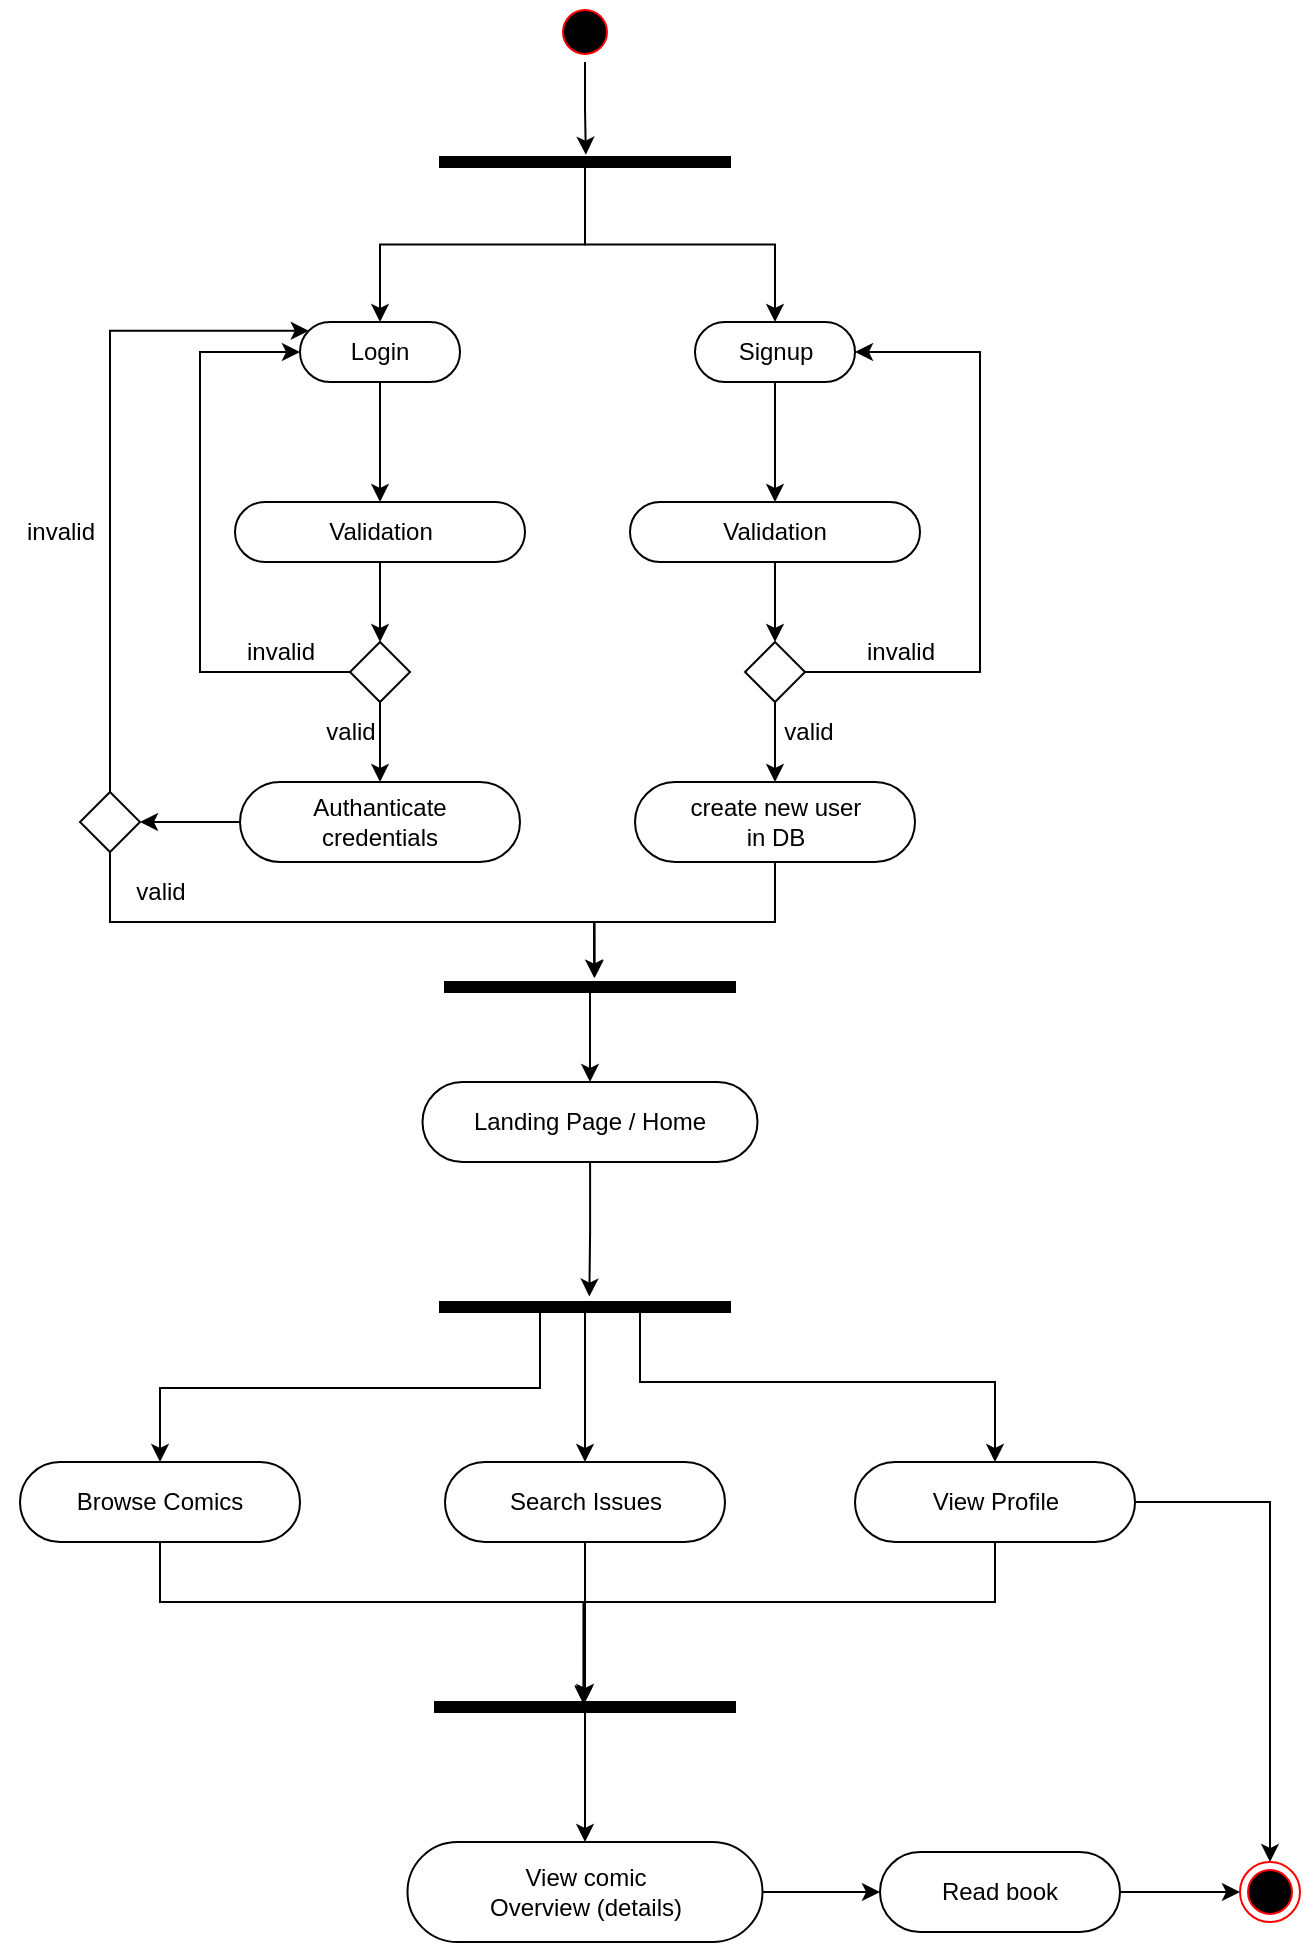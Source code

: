 <mxfile version="21.2.1" type="device">
  <diagram name="Page-1" id="HG3xklR0WX15mcMttV4-">
    <mxGraphModel dx="1986" dy="1146" grid="1" gridSize="10" guides="1" tooltips="1" connect="1" arrows="1" fold="1" page="1" pageScale="1" pageWidth="850" pageHeight="1100" math="0" shadow="0">
      <root>
        <mxCell id="0" />
        <mxCell id="1" parent="0" />
        <mxCell id="OOvqdJ-VLrMjojBCIsOj-29" style="edgeStyle=orthogonalEdgeStyle;rounded=0;orthogonalLoop=1;jettySize=auto;html=1;entryX=-0.23;entryY=0.497;entryDx=0;entryDy=0;entryPerimeter=0;" edge="1" parent="1" source="OOvqdJ-VLrMjojBCIsOj-1" target="OOvqdJ-VLrMjojBCIsOj-14">
          <mxGeometry relative="1" as="geometry">
            <mxPoint x="390" y="100" as="targetPoint" />
          </mxGeometry>
        </mxCell>
        <mxCell id="OOvqdJ-VLrMjojBCIsOj-1" value="" style="ellipse;html=1;shape=startState;fillColor=#000000;strokeColor=#ff0000;" vertex="1" parent="1">
          <mxGeometry x="387.5" y="30" width="30" height="30" as="geometry" />
        </mxCell>
        <mxCell id="OOvqdJ-VLrMjojBCIsOj-32" style="edgeStyle=orthogonalEdgeStyle;rounded=0;orthogonalLoop=1;jettySize=auto;html=1;entryX=0.5;entryY=0.5;entryDx=0;entryDy=-15;entryPerimeter=0;" edge="1" parent="1" source="OOvqdJ-VLrMjojBCIsOj-3" target="OOvqdJ-VLrMjojBCIsOj-5">
          <mxGeometry relative="1" as="geometry" />
        </mxCell>
        <mxCell id="OOvqdJ-VLrMjojBCIsOj-3" value="Login" style="html=1;dashed=0;whiteSpace=wrap;shape=mxgraph.dfd.start" vertex="1" parent="1">
          <mxGeometry x="260" y="190" width="80" height="30" as="geometry" />
        </mxCell>
        <mxCell id="OOvqdJ-VLrMjojBCIsOj-33" style="edgeStyle=orthogonalEdgeStyle;rounded=0;orthogonalLoop=1;jettySize=auto;html=1;entryX=0.5;entryY=0.5;entryDx=0;entryDy=-15;entryPerimeter=0;" edge="1" parent="1" source="OOvqdJ-VLrMjojBCIsOj-4" target="OOvqdJ-VLrMjojBCIsOj-9">
          <mxGeometry relative="1" as="geometry" />
        </mxCell>
        <mxCell id="OOvqdJ-VLrMjojBCIsOj-4" value="Signup" style="html=1;dashed=0;whiteSpace=wrap;shape=mxgraph.dfd.start" vertex="1" parent="1">
          <mxGeometry x="457.5" y="190" width="80" height="30" as="geometry" />
        </mxCell>
        <mxCell id="OOvqdJ-VLrMjojBCIsOj-34" style="edgeStyle=orthogonalEdgeStyle;rounded=0;orthogonalLoop=1;jettySize=auto;html=1;entryX=0.5;entryY=0;entryDx=0;entryDy=0;" edge="1" parent="1" source="OOvqdJ-VLrMjojBCIsOj-5" target="OOvqdJ-VLrMjojBCIsOj-6">
          <mxGeometry relative="1" as="geometry" />
        </mxCell>
        <mxCell id="OOvqdJ-VLrMjojBCIsOj-5" value="Validation" style="html=1;dashed=0;whiteSpace=wrap;shape=mxgraph.dfd.start" vertex="1" parent="1">
          <mxGeometry x="227.5" y="280" width="145" height="30" as="geometry" />
        </mxCell>
        <mxCell id="OOvqdJ-VLrMjojBCIsOj-40" style="edgeStyle=orthogonalEdgeStyle;rounded=0;orthogonalLoop=1;jettySize=auto;html=1;entryX=0.5;entryY=0.5;entryDx=0;entryDy=-20;entryPerimeter=0;" edge="1" parent="1" source="OOvqdJ-VLrMjojBCIsOj-6" target="OOvqdJ-VLrMjojBCIsOj-8">
          <mxGeometry relative="1" as="geometry" />
        </mxCell>
        <mxCell id="OOvqdJ-VLrMjojBCIsOj-41" style="edgeStyle=orthogonalEdgeStyle;rounded=0;orthogonalLoop=1;jettySize=auto;html=1;entryX=0;entryY=0.5;entryDx=0;entryDy=0;entryPerimeter=0;" edge="1" parent="1" source="OOvqdJ-VLrMjojBCIsOj-6" target="OOvqdJ-VLrMjojBCIsOj-3">
          <mxGeometry relative="1" as="geometry">
            <Array as="points">
              <mxPoint x="210" y="365" />
              <mxPoint x="210" y="205" />
            </Array>
          </mxGeometry>
        </mxCell>
        <mxCell id="OOvqdJ-VLrMjojBCIsOj-6" value="" style="rhombus;" vertex="1" parent="1">
          <mxGeometry x="285" y="350" width="30" height="30" as="geometry" />
        </mxCell>
        <mxCell id="OOvqdJ-VLrMjojBCIsOj-47" style="edgeStyle=orthogonalEdgeStyle;rounded=0;orthogonalLoop=1;jettySize=auto;html=1;entryX=-0.44;entryY=0.486;entryDx=0;entryDy=0;entryPerimeter=0;" edge="1" parent="1" source="OOvqdJ-VLrMjojBCIsOj-7" target="OOvqdJ-VLrMjojBCIsOj-16">
          <mxGeometry relative="1" as="geometry" />
        </mxCell>
        <mxCell id="OOvqdJ-VLrMjojBCIsOj-7" value="create new user&lt;br&gt;in DB" style="html=1;dashed=0;whiteSpace=wrap;shape=mxgraph.dfd.start" vertex="1" parent="1">
          <mxGeometry x="427.5" y="420" width="140" height="40" as="geometry" />
        </mxCell>
        <mxCell id="OOvqdJ-VLrMjojBCIsOj-44" style="edgeStyle=orthogonalEdgeStyle;rounded=0;orthogonalLoop=1;jettySize=auto;html=1;entryX=1;entryY=0.5;entryDx=0;entryDy=0;" edge="1" parent="1" source="OOvqdJ-VLrMjojBCIsOj-8" target="OOvqdJ-VLrMjojBCIsOj-12">
          <mxGeometry relative="1" as="geometry" />
        </mxCell>
        <mxCell id="OOvqdJ-VLrMjojBCIsOj-8" value="Authanticate &lt;br&gt;credentials" style="html=1;dashed=0;whiteSpace=wrap;shape=mxgraph.dfd.start" vertex="1" parent="1">
          <mxGeometry x="230" y="420" width="140" height="40" as="geometry" />
        </mxCell>
        <mxCell id="OOvqdJ-VLrMjojBCIsOj-35" style="edgeStyle=orthogonalEdgeStyle;rounded=0;orthogonalLoop=1;jettySize=auto;html=1;entryX=0.5;entryY=0;entryDx=0;entryDy=0;" edge="1" parent="1" source="OOvqdJ-VLrMjojBCIsOj-9" target="OOvqdJ-VLrMjojBCIsOj-11">
          <mxGeometry relative="1" as="geometry" />
        </mxCell>
        <mxCell id="OOvqdJ-VLrMjojBCIsOj-9" value="Validation" style="html=1;dashed=0;whiteSpace=wrap;shape=mxgraph.dfd.start" vertex="1" parent="1">
          <mxGeometry x="425" y="280" width="145" height="30" as="geometry" />
        </mxCell>
        <mxCell id="OOvqdJ-VLrMjojBCIsOj-36" style="edgeStyle=orthogonalEdgeStyle;rounded=0;orthogonalLoop=1;jettySize=auto;html=1;entryX=1;entryY=0.5;entryDx=0;entryDy=0;entryPerimeter=0;" edge="1" parent="1" source="OOvqdJ-VLrMjojBCIsOj-11" target="OOvqdJ-VLrMjojBCIsOj-4">
          <mxGeometry relative="1" as="geometry">
            <Array as="points">
              <mxPoint x="600" y="365" />
              <mxPoint x="600" y="205" />
            </Array>
          </mxGeometry>
        </mxCell>
        <mxCell id="OOvqdJ-VLrMjojBCIsOj-38" style="edgeStyle=orthogonalEdgeStyle;rounded=0;orthogonalLoop=1;jettySize=auto;html=1;entryX=0.5;entryY=0.5;entryDx=0;entryDy=-20;entryPerimeter=0;" edge="1" parent="1" source="OOvqdJ-VLrMjojBCIsOj-11" target="OOvqdJ-VLrMjojBCIsOj-7">
          <mxGeometry relative="1" as="geometry" />
        </mxCell>
        <mxCell id="OOvqdJ-VLrMjojBCIsOj-11" value="" style="rhombus;" vertex="1" parent="1">
          <mxGeometry x="482.5" y="350" width="30" height="30" as="geometry" />
        </mxCell>
        <mxCell id="OOvqdJ-VLrMjojBCIsOj-49" style="edgeStyle=orthogonalEdgeStyle;rounded=0;orthogonalLoop=1;jettySize=auto;html=1;entryX=0;entryY=0;entryDx=4.395;entryDy=4.395;entryPerimeter=0;" edge="1" parent="1" source="OOvqdJ-VLrMjojBCIsOj-12" target="OOvqdJ-VLrMjojBCIsOj-3">
          <mxGeometry relative="1" as="geometry">
            <Array as="points">
              <mxPoint x="165" y="194" />
            </Array>
          </mxGeometry>
        </mxCell>
        <mxCell id="OOvqdJ-VLrMjojBCIsOj-52" style="edgeStyle=orthogonalEdgeStyle;rounded=0;orthogonalLoop=1;jettySize=auto;html=1;entryX=-0.39;entryY=0.484;entryDx=0;entryDy=0;entryPerimeter=0;" edge="1" parent="1" source="OOvqdJ-VLrMjojBCIsOj-12" target="OOvqdJ-VLrMjojBCIsOj-16">
          <mxGeometry relative="1" as="geometry">
            <Array as="points">
              <mxPoint x="165" y="490" />
              <mxPoint x="407" y="490" />
            </Array>
          </mxGeometry>
        </mxCell>
        <mxCell id="OOvqdJ-VLrMjojBCIsOj-12" value="" style="rhombus;" vertex="1" parent="1">
          <mxGeometry x="150" y="425" width="30" height="30" as="geometry" />
        </mxCell>
        <mxCell id="OOvqdJ-VLrMjojBCIsOj-30" style="edgeStyle=orthogonalEdgeStyle;rounded=0;orthogonalLoop=1;jettySize=auto;html=1;entryX=0.5;entryY=0.5;entryDx=0;entryDy=-15;entryPerimeter=0;" edge="1" parent="1" source="OOvqdJ-VLrMjojBCIsOj-14" target="OOvqdJ-VLrMjojBCIsOj-3">
          <mxGeometry relative="1" as="geometry" />
        </mxCell>
        <mxCell id="OOvqdJ-VLrMjojBCIsOj-31" style="edgeStyle=orthogonalEdgeStyle;rounded=0;orthogonalLoop=1;jettySize=auto;html=1;entryX=0.5;entryY=0.5;entryDx=0;entryDy=-15;entryPerimeter=0;" edge="1" parent="1" source="OOvqdJ-VLrMjojBCIsOj-14" target="OOvqdJ-VLrMjojBCIsOj-4">
          <mxGeometry relative="1" as="geometry" />
        </mxCell>
        <mxCell id="OOvqdJ-VLrMjojBCIsOj-14" value="" style="html=1;points=[];perimeter=orthogonalPerimeter;fillColor=strokeColor;rotation=90;" vertex="1" parent="1">
          <mxGeometry x="400" y="37.5" width="5" height="145" as="geometry" />
        </mxCell>
        <mxCell id="OOvqdJ-VLrMjojBCIsOj-55" style="edgeStyle=orthogonalEdgeStyle;rounded=0;orthogonalLoop=1;jettySize=auto;html=1;entryX=0.5;entryY=0.5;entryDx=0;entryDy=-20;entryPerimeter=0;" edge="1" parent="1" source="OOvqdJ-VLrMjojBCIsOj-16" target="OOvqdJ-VLrMjojBCIsOj-17">
          <mxGeometry relative="1" as="geometry" />
        </mxCell>
        <mxCell id="OOvqdJ-VLrMjojBCIsOj-16" value="" style="html=1;points=[];perimeter=orthogonalPerimeter;fillColor=strokeColor;rotation=90;" vertex="1" parent="1">
          <mxGeometry x="402.5" y="450" width="5" height="145" as="geometry" />
        </mxCell>
        <mxCell id="OOvqdJ-VLrMjojBCIsOj-56" style="edgeStyle=orthogonalEdgeStyle;rounded=0;orthogonalLoop=1;jettySize=auto;html=1;entryX=-0.545;entryY=0.485;entryDx=0;entryDy=0;entryPerimeter=0;" edge="1" parent="1" source="OOvqdJ-VLrMjojBCIsOj-17" target="OOvqdJ-VLrMjojBCIsOj-22">
          <mxGeometry relative="1" as="geometry" />
        </mxCell>
        <mxCell id="OOvqdJ-VLrMjojBCIsOj-17" value="Landing Page / Home" style="html=1;dashed=0;whiteSpace=wrap;shape=mxgraph.dfd.start" vertex="1" parent="1">
          <mxGeometry x="321.25" y="570" width="167.5" height="40" as="geometry" />
        </mxCell>
        <mxCell id="OOvqdJ-VLrMjojBCIsOj-60" style="edgeStyle=orthogonalEdgeStyle;rounded=0;orthogonalLoop=1;jettySize=auto;html=1;entryX=0.283;entryY=0.504;entryDx=0;entryDy=0;entryPerimeter=0;" edge="1" parent="1" source="OOvqdJ-VLrMjojBCIsOj-19" target="OOvqdJ-VLrMjojBCIsOj-23">
          <mxGeometry relative="1" as="geometry">
            <Array as="points">
              <mxPoint x="190" y="830" />
              <mxPoint x="402" y="830" />
            </Array>
          </mxGeometry>
        </mxCell>
        <mxCell id="OOvqdJ-VLrMjojBCIsOj-19" value="Browse Comics" style="html=1;dashed=0;whiteSpace=wrap;shape=mxgraph.dfd.start" vertex="1" parent="1">
          <mxGeometry x="120" y="760" width="140" height="40" as="geometry" />
        </mxCell>
        <mxCell id="OOvqdJ-VLrMjojBCIsOj-61" style="edgeStyle=orthogonalEdgeStyle;rounded=0;orthogonalLoop=1;jettySize=auto;html=1;" edge="1" parent="1" source="OOvqdJ-VLrMjojBCIsOj-20">
          <mxGeometry relative="1" as="geometry">
            <mxPoint x="402.5" y="880" as="targetPoint" />
          </mxGeometry>
        </mxCell>
        <mxCell id="OOvqdJ-VLrMjojBCIsOj-20" value="Search Issues" style="html=1;dashed=0;whiteSpace=wrap;shape=mxgraph.dfd.start" vertex="1" parent="1">
          <mxGeometry x="332.5" y="760" width="140" height="40" as="geometry" />
        </mxCell>
        <mxCell id="OOvqdJ-VLrMjojBCIsOj-27" style="edgeStyle=orthogonalEdgeStyle;rounded=0;orthogonalLoop=1;jettySize=auto;html=1;entryX=0.5;entryY=0;entryDx=0;entryDy=0;" edge="1" parent="1" source="OOvqdJ-VLrMjojBCIsOj-21" target="OOvqdJ-VLrMjojBCIsOj-26">
          <mxGeometry relative="1" as="geometry" />
        </mxCell>
        <mxCell id="OOvqdJ-VLrMjojBCIsOj-62" style="edgeStyle=orthogonalEdgeStyle;rounded=0;orthogonalLoop=1;jettySize=auto;html=1;entryX=0.12;entryY=0.505;entryDx=0;entryDy=0;entryPerimeter=0;" edge="1" parent="1" source="OOvqdJ-VLrMjojBCIsOj-21" target="OOvqdJ-VLrMjojBCIsOj-23">
          <mxGeometry relative="1" as="geometry">
            <Array as="points">
              <mxPoint x="608" y="830" />
              <mxPoint x="402" y="830" />
            </Array>
          </mxGeometry>
        </mxCell>
        <mxCell id="OOvqdJ-VLrMjojBCIsOj-21" value="View Profile" style="html=1;dashed=0;whiteSpace=wrap;shape=mxgraph.dfd.start" vertex="1" parent="1">
          <mxGeometry x="537.5" y="760" width="140" height="40" as="geometry" />
        </mxCell>
        <mxCell id="OOvqdJ-VLrMjojBCIsOj-57" style="edgeStyle=orthogonalEdgeStyle;rounded=0;orthogonalLoop=1;jettySize=auto;html=1;entryX=0.5;entryY=0.5;entryDx=0;entryDy=-20;entryPerimeter=0;exitX=1;exitY=0.478;exitDx=0;exitDy=0;exitPerimeter=0;" edge="1" parent="1" source="OOvqdJ-VLrMjojBCIsOj-22" target="OOvqdJ-VLrMjojBCIsOj-19">
          <mxGeometry relative="1" as="geometry">
            <Array as="points">
              <mxPoint x="380" y="685" />
              <mxPoint x="380" y="723" />
              <mxPoint x="190" y="723" />
            </Array>
          </mxGeometry>
        </mxCell>
        <mxCell id="OOvqdJ-VLrMjojBCIsOj-58" style="edgeStyle=orthogonalEdgeStyle;rounded=0;orthogonalLoop=1;jettySize=auto;html=1;entryX=0.5;entryY=0.5;entryDx=0;entryDy=-20;entryPerimeter=0;" edge="1" parent="1" source="OOvqdJ-VLrMjojBCIsOj-22" target="OOvqdJ-VLrMjojBCIsOj-20">
          <mxGeometry relative="1" as="geometry" />
        </mxCell>
        <mxCell id="OOvqdJ-VLrMjojBCIsOj-59" style="edgeStyle=orthogonalEdgeStyle;rounded=0;orthogonalLoop=1;jettySize=auto;html=1;entryX=0.5;entryY=0.5;entryDx=0;entryDy=-20;entryPerimeter=0;" edge="1" parent="1" source="OOvqdJ-VLrMjojBCIsOj-22" target="OOvqdJ-VLrMjojBCIsOj-21">
          <mxGeometry relative="1" as="geometry">
            <mxPoint x="460" y="730" as="targetPoint" />
            <Array as="points">
              <mxPoint x="430" y="720" />
              <mxPoint x="608" y="720" />
            </Array>
          </mxGeometry>
        </mxCell>
        <mxCell id="OOvqdJ-VLrMjojBCIsOj-22" value="" style="html=1;points=[];perimeter=orthogonalPerimeter;fillColor=strokeColor;rotation=90;" vertex="1" parent="1">
          <mxGeometry x="400" y="610" width="5" height="145" as="geometry" />
        </mxCell>
        <mxCell id="OOvqdJ-VLrMjojBCIsOj-63" style="edgeStyle=orthogonalEdgeStyle;rounded=0;orthogonalLoop=1;jettySize=auto;html=1;entryX=0.5;entryY=0.5;entryDx=0;entryDy=-25;entryPerimeter=0;" edge="1" parent="1" source="OOvqdJ-VLrMjojBCIsOj-23" target="OOvqdJ-VLrMjojBCIsOj-24">
          <mxGeometry relative="1" as="geometry" />
        </mxCell>
        <mxCell id="OOvqdJ-VLrMjojBCIsOj-23" value="" style="html=1;points=[];perimeter=orthogonalPerimeter;fillColor=strokeColor;rotation=90;" vertex="1" parent="1">
          <mxGeometry x="400" y="807.5" width="5" height="150" as="geometry" />
        </mxCell>
        <mxCell id="OOvqdJ-VLrMjojBCIsOj-64" style="edgeStyle=orthogonalEdgeStyle;rounded=0;orthogonalLoop=1;jettySize=auto;html=1;entryX=0;entryY=0.5;entryDx=0;entryDy=0;entryPerimeter=0;" edge="1" parent="1" source="OOvqdJ-VLrMjojBCIsOj-24" target="OOvqdJ-VLrMjojBCIsOj-25">
          <mxGeometry relative="1" as="geometry" />
        </mxCell>
        <mxCell id="OOvqdJ-VLrMjojBCIsOj-24" value="View comic &lt;br&gt;Overview (details)" style="html=1;dashed=0;whiteSpace=wrap;shape=mxgraph.dfd.start" vertex="1" parent="1">
          <mxGeometry x="313.75" y="950" width="177.5" height="50" as="geometry" />
        </mxCell>
        <mxCell id="OOvqdJ-VLrMjojBCIsOj-28" style="edgeStyle=orthogonalEdgeStyle;rounded=0;orthogonalLoop=1;jettySize=auto;html=1;entryX=0;entryY=0.5;entryDx=0;entryDy=0;" edge="1" parent="1" source="OOvqdJ-VLrMjojBCIsOj-25" target="OOvqdJ-VLrMjojBCIsOj-26">
          <mxGeometry relative="1" as="geometry" />
        </mxCell>
        <mxCell id="OOvqdJ-VLrMjojBCIsOj-25" value="Read book" style="html=1;dashed=0;whiteSpace=wrap;shape=mxgraph.dfd.start" vertex="1" parent="1">
          <mxGeometry x="550" y="955" width="120" height="40" as="geometry" />
        </mxCell>
        <mxCell id="OOvqdJ-VLrMjojBCIsOj-26" value="" style="ellipse;html=1;shape=endState;fillColor=#000000;strokeColor=#ff0000;" vertex="1" parent="1">
          <mxGeometry x="730" y="960" width="30" height="30" as="geometry" />
        </mxCell>
        <mxCell id="OOvqdJ-VLrMjojBCIsOj-37" value="invalid" style="text;html=1;align=center;verticalAlign=middle;resizable=0;points=[];autosize=1;strokeColor=none;fillColor=none;" vertex="1" parent="1">
          <mxGeometry x="530" y="340" width="60" height="30" as="geometry" />
        </mxCell>
        <mxCell id="OOvqdJ-VLrMjojBCIsOj-39" value="valid" style="text;html=1;align=center;verticalAlign=middle;resizable=0;points=[];autosize=1;strokeColor=none;fillColor=none;" vertex="1" parent="1">
          <mxGeometry x="488.75" y="380" width="50" height="30" as="geometry" />
        </mxCell>
        <mxCell id="OOvqdJ-VLrMjojBCIsOj-42" value="invalid" style="text;html=1;align=center;verticalAlign=middle;resizable=0;points=[];autosize=1;strokeColor=none;fillColor=none;" vertex="1" parent="1">
          <mxGeometry x="220" y="340" width="60" height="30" as="geometry" />
        </mxCell>
        <mxCell id="OOvqdJ-VLrMjojBCIsOj-43" value="valid" style="text;html=1;align=center;verticalAlign=middle;resizable=0;points=[];autosize=1;strokeColor=none;fillColor=none;" vertex="1" parent="1">
          <mxGeometry x="260" y="380" width="50" height="30" as="geometry" />
        </mxCell>
        <mxCell id="OOvqdJ-VLrMjojBCIsOj-50" value="invalid" style="text;html=1;align=center;verticalAlign=middle;resizable=0;points=[];autosize=1;strokeColor=none;fillColor=none;" vertex="1" parent="1">
          <mxGeometry x="110" y="280" width="60" height="30" as="geometry" />
        </mxCell>
        <mxCell id="OOvqdJ-VLrMjojBCIsOj-51" value="valid" style="text;html=1;align=center;verticalAlign=middle;resizable=0;points=[];autosize=1;strokeColor=none;fillColor=none;" vertex="1" parent="1">
          <mxGeometry x="165" y="460" width="50" height="30" as="geometry" />
        </mxCell>
      </root>
    </mxGraphModel>
  </diagram>
</mxfile>
